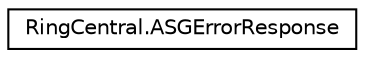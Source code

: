 digraph "Graphical Class Hierarchy"
{
 // LATEX_PDF_SIZE
  edge [fontname="Helvetica",fontsize="10",labelfontname="Helvetica",labelfontsize="10"];
  node [fontname="Helvetica",fontsize="10",shape=record];
  rankdir="LR";
  Node0 [label="RingCentral.ASGErrorResponse",height=0.2,width=0.4,color="black", fillcolor="white", style="filled",URL="$classRingCentral_1_1ASGErrorResponse.html",tooltip="Error response"];
}
